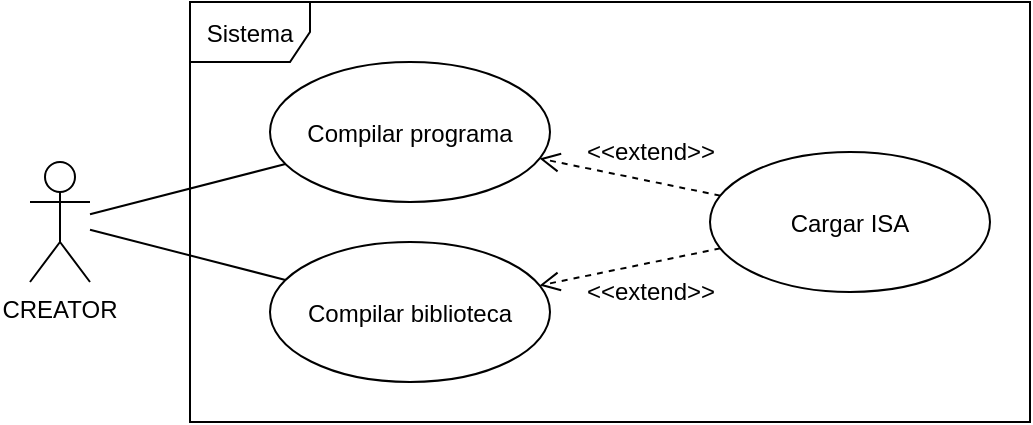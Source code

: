 <mxfile version="26.0.10">
  <diagram name="Page-1" id="tZt_VaF3xgf_8bT9H7Sv">
    <mxGraphModel dx="1050" dy="613" grid="1" gridSize="10" guides="1" tooltips="1" connect="1" arrows="1" fold="1" page="1" pageScale="1" pageWidth="850" pageHeight="1100" math="0" shadow="0">
      <root>
        <mxCell id="0" />
        <mxCell id="1" parent="0" />
        <mxCell id="ys8rTesJug1A8LACC2Mp-6" value="" style="rounded=0;orthogonalLoop=1;jettySize=auto;endArrow=none;endFill=0;fontColor=default;labelBackgroundColor=default;" parent="1" source="ys8rTesJug1A8LACC2Mp-2" target="ys8rTesJug1A8LACC2Mp-4" edge="1">
          <mxGeometry relative="1" as="geometry" />
        </mxCell>
        <mxCell id="ys8rTesJug1A8LACC2Mp-7" value="" style="rounded=0;orthogonalLoop=1;jettySize=auto;endArrow=none;endFill=0;fontColor=default;labelBackgroundColor=default;" parent="1" source="ys8rTesJug1A8LACC2Mp-2" target="ys8rTesJug1A8LACC2Mp-5" edge="1">
          <mxGeometry relative="1" as="geometry" />
        </mxCell>
        <mxCell id="ys8rTesJug1A8LACC2Mp-2" value="CREATOR" style="shape=umlActor;verticalLabelPosition=bottom;verticalAlign=top;outlineConnect=0;fontColor=default;labelBackgroundColor=default;" parent="1" vertex="1">
          <mxGeometry x="240" y="210" width="30" height="60" as="geometry" />
        </mxCell>
        <mxCell id="ys8rTesJug1A8LACC2Mp-3" value="Sistema" style="shape=umlFrame;pointerEvents=0;fontColor=default;labelBackgroundColor=default;" parent="1" vertex="1">
          <mxGeometry x="320" y="130" width="420" height="210" as="geometry" />
        </mxCell>
        <mxCell id="ys8rTesJug1A8LACC2Mp-4" value="Compilar programa" style="ellipse;fontColor=default;labelBackgroundColor=default;" parent="1" vertex="1">
          <mxGeometry x="360" y="160" width="140" height="70" as="geometry" />
        </mxCell>
        <mxCell id="ys8rTesJug1A8LACC2Mp-5" value="Compilar biblioteca" style="ellipse;fontColor=default;labelBackgroundColor=default;" parent="1" vertex="1">
          <mxGeometry x="360" y="250" width="140" height="70" as="geometry" />
        </mxCell>
        <mxCell id="wv2uv3PIkFndQq-syRsK-2" style="edgeStyle=none;curved=1;rounded=0;orthogonalLoop=1;jettySize=auto;html=1;fontSize=12;startSize=8;endSize=8;endArrow=open;endFill=0;dashed=1;" edge="1" parent="1" source="wv2uv3PIkFndQq-syRsK-1" target="ys8rTesJug1A8LACC2Mp-5">
          <mxGeometry relative="1" as="geometry" />
        </mxCell>
        <mxCell id="wv2uv3PIkFndQq-syRsK-5" value="&amp;lt;&amp;lt;extend&amp;gt;&amp;gt;" style="edgeLabel;html=1;align=center;verticalAlign=middle;resizable=0;points=[];fontSize=12;labelBackgroundColor=none;" vertex="1" connectable="0" parent="wv2uv3PIkFndQq-syRsK-2">
          <mxGeometry x="0.349" y="-1" relative="1" as="geometry">
            <mxPoint x="26" y="10" as="offset" />
          </mxGeometry>
        </mxCell>
        <mxCell id="wv2uv3PIkFndQq-syRsK-3" style="edgeStyle=none;curved=1;rounded=0;orthogonalLoop=1;jettySize=auto;html=1;fontSize=12;startSize=8;endSize=8;dashed=1;endArrow=open;endFill=0;" edge="1" parent="1" source="wv2uv3PIkFndQq-syRsK-1" target="ys8rTesJug1A8LACC2Mp-4">
          <mxGeometry relative="1" as="geometry" />
        </mxCell>
        <mxCell id="wv2uv3PIkFndQq-syRsK-6" value="&amp;lt;&amp;lt;extend&amp;gt;&amp;gt;" style="edgeLabel;html=1;align=center;verticalAlign=middle;resizable=0;points=[];fontSize=12;labelBackgroundColor=none;" vertex="1" connectable="0" parent="wv2uv3PIkFndQq-syRsK-3">
          <mxGeometry x="-0.102" y="2" relative="1" as="geometry">
            <mxPoint x="6" y="-16" as="offset" />
          </mxGeometry>
        </mxCell>
        <mxCell id="wv2uv3PIkFndQq-syRsK-1" value="Cargar ISA" style="ellipse;fontColor=default;labelBackgroundColor=default;" vertex="1" parent="1">
          <mxGeometry x="580" y="205" width="140" height="70" as="geometry" />
        </mxCell>
      </root>
    </mxGraphModel>
  </diagram>
</mxfile>
